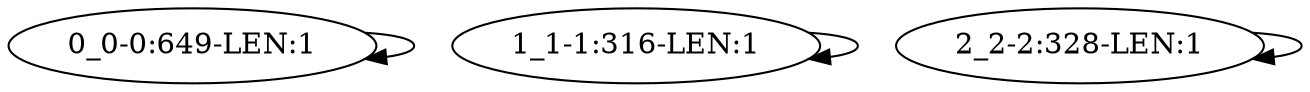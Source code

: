 digraph G {
    "0_0-0:649-LEN:1" -> "0_0-0:649-LEN:1";
    "1_1-1:316-LEN:1" -> "1_1-1:316-LEN:1";
    "2_2-2:328-LEN:1" -> "2_2-2:328-LEN:1";
}

